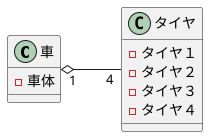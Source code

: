 @startuml
left to right direction

class 車{
    - 車体
}

class タイヤ {
    - タイヤ１
    - タイヤ２
    - タイヤ３
    - タイヤ４
}

車 "1" o--"4" タイヤ
@enduml